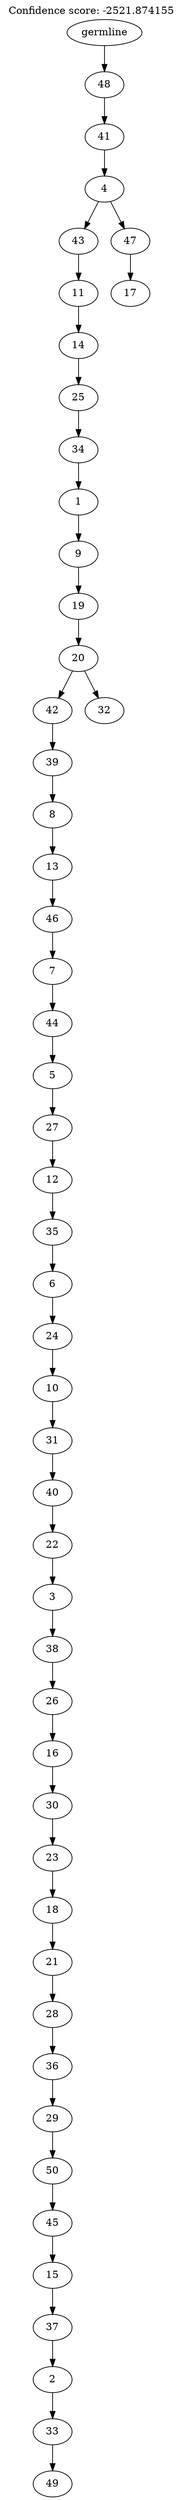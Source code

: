 digraph g {
	"49" -> "50";
	"50" [label="49"];
	"48" -> "49";
	"49" [label="33"];
	"47" -> "48";
	"48" [label="2"];
	"46" -> "47";
	"47" [label="37"];
	"45" -> "46";
	"46" [label="15"];
	"44" -> "45";
	"45" [label="45"];
	"43" -> "44";
	"44" [label="50"];
	"42" -> "43";
	"43" [label="29"];
	"41" -> "42";
	"42" [label="36"];
	"40" -> "41";
	"41" [label="28"];
	"39" -> "40";
	"40" [label="21"];
	"38" -> "39";
	"39" [label="18"];
	"37" -> "38";
	"38" [label="23"];
	"36" -> "37";
	"37" [label="30"];
	"35" -> "36";
	"36" [label="16"];
	"34" -> "35";
	"35" [label="26"];
	"33" -> "34";
	"34" [label="38"];
	"32" -> "33";
	"33" [label="3"];
	"31" -> "32";
	"32" [label="22"];
	"30" -> "31";
	"31" [label="40"];
	"29" -> "30";
	"30" [label="31"];
	"28" -> "29";
	"29" [label="10"];
	"27" -> "28";
	"28" [label="24"];
	"26" -> "27";
	"27" [label="6"];
	"25" -> "26";
	"26" [label="35"];
	"24" -> "25";
	"25" [label="12"];
	"23" -> "24";
	"24" [label="27"];
	"22" -> "23";
	"23" [label="5"];
	"21" -> "22";
	"22" [label="44"];
	"20" -> "21";
	"21" [label="7"];
	"19" -> "20";
	"20" [label="46"];
	"18" -> "19";
	"19" [label="13"];
	"17" -> "18";
	"18" [label="8"];
	"16" -> "17";
	"17" [label="39"];
	"14" -> "15";
	"15" [label="32"];
	"14" -> "16";
	"16" [label="42"];
	"13" -> "14";
	"14" [label="20"];
	"12" -> "13";
	"13" [label="19"];
	"11" -> "12";
	"12" [label="9"];
	"10" -> "11";
	"11" [label="1"];
	"9" -> "10";
	"10" [label="34"];
	"8" -> "9";
	"9" [label="25"];
	"7" -> "8";
	"8" [label="14"];
	"6" -> "7";
	"7" [label="11"];
	"4" -> "5";
	"5" [label="17"];
	"3" -> "4";
	"4" [label="47"];
	"3" -> "6";
	"6" [label="43"];
	"2" -> "3";
	"3" [label="4"];
	"1" -> "2";
	"2" [label="41"];
	"0" -> "1";
	"1" [label="48"];
	"0" [label="germline"];
	labelloc="t";
	label="Confidence score: -2521.874155";
}
